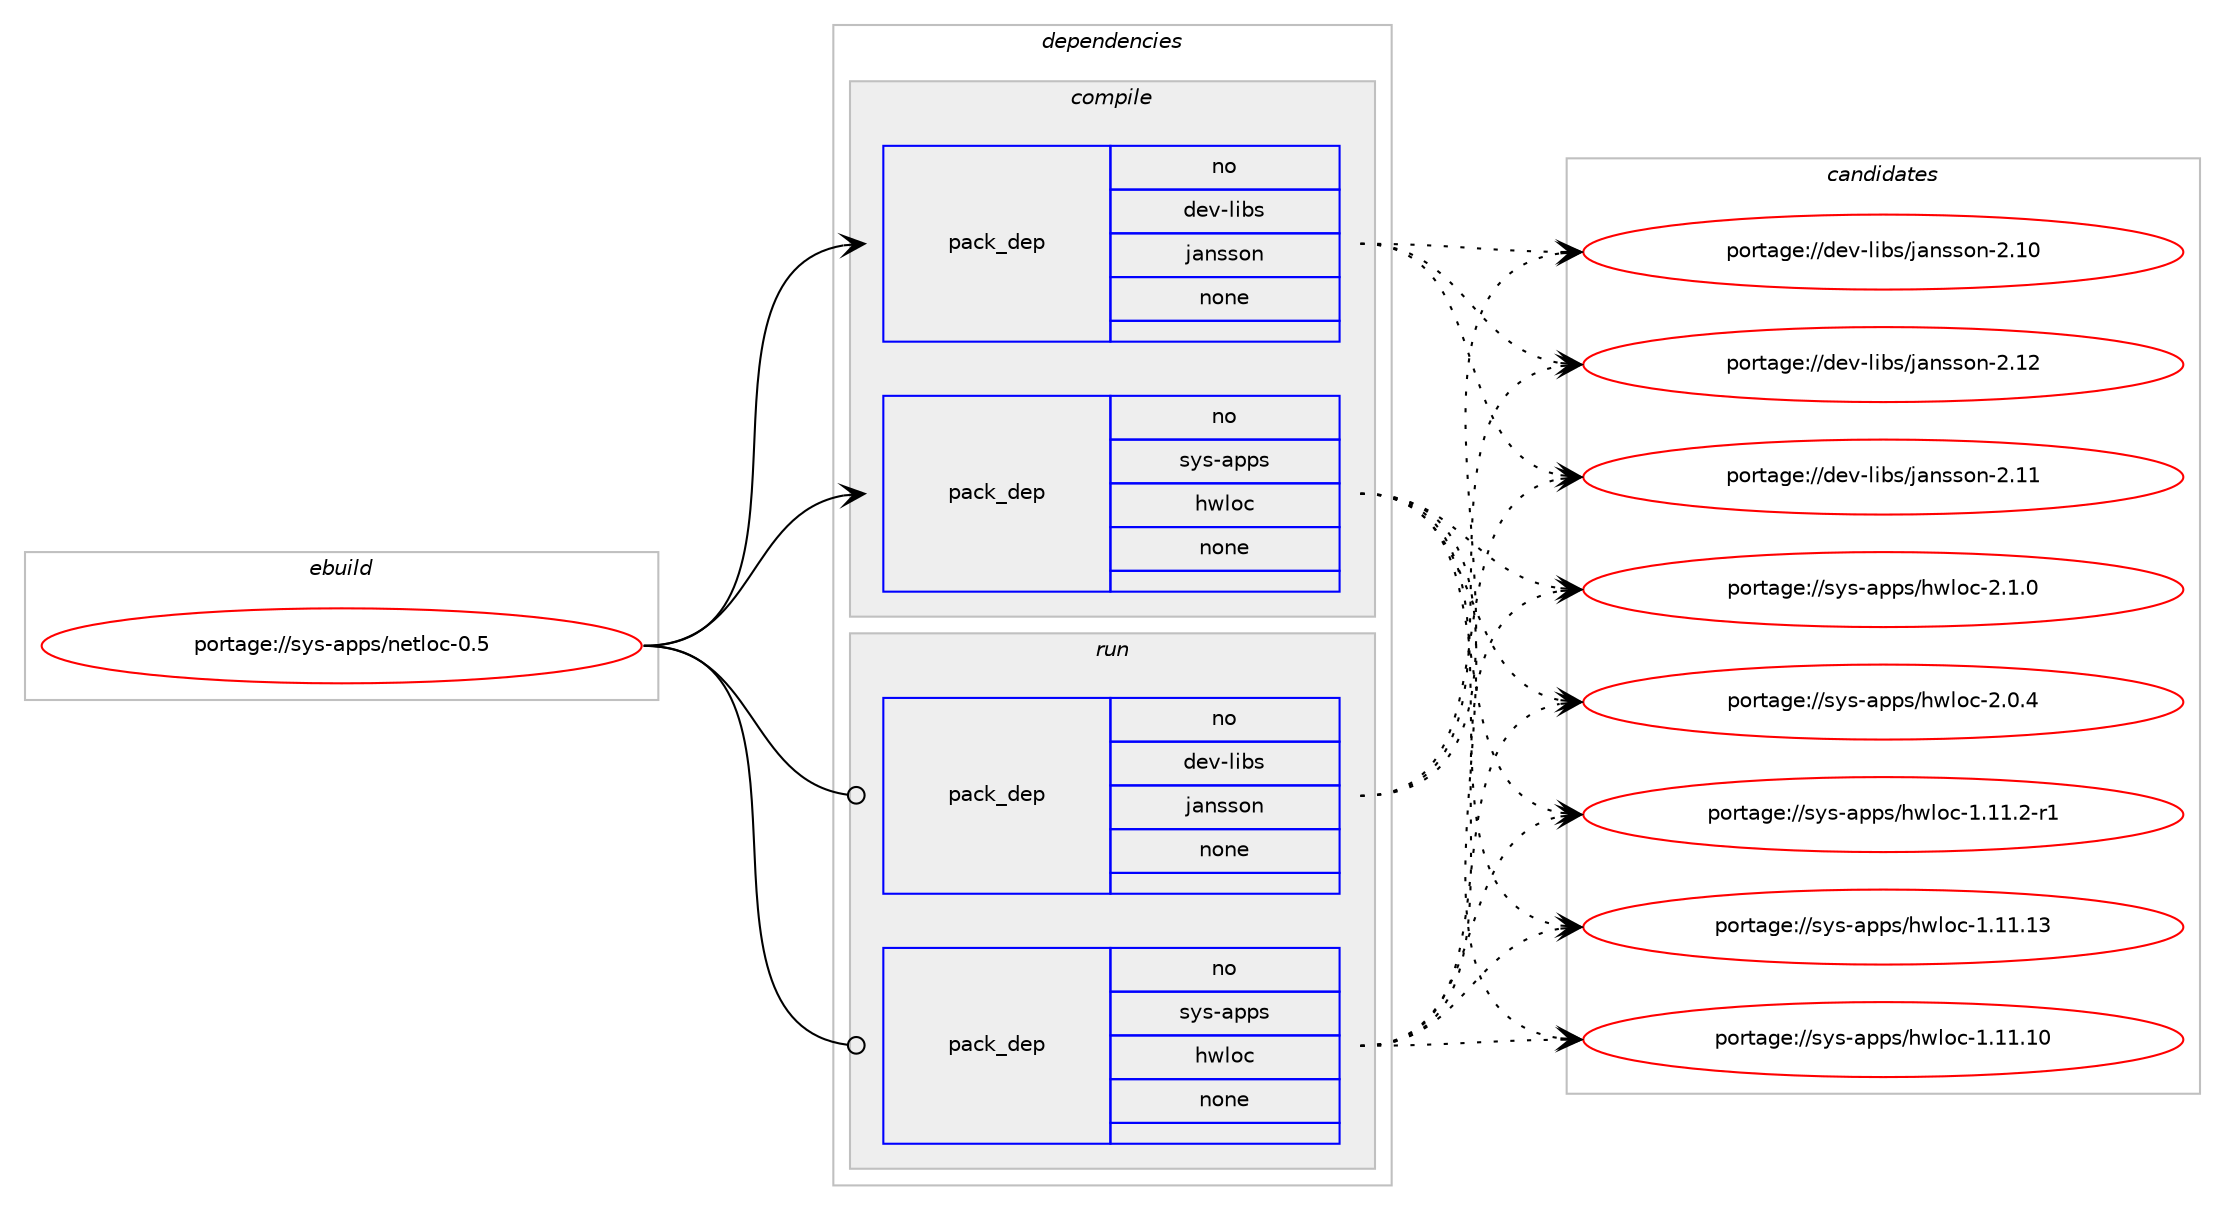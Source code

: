digraph prolog {

# *************
# Graph options
# *************

newrank=true;
concentrate=true;
compound=true;
graph [rankdir=LR,fontname=Helvetica,fontsize=10,ranksep=1.5];#, ranksep=2.5, nodesep=0.2];
edge  [arrowhead=vee];
node  [fontname=Helvetica,fontsize=10];

# **********
# The ebuild
# **********

subgraph cluster_leftcol {
color=gray;
label=<<i>ebuild</i>>;
id [label="portage://sys-apps/netloc-0.5", color=red, width=4, href="../sys-apps/netloc-0.5.svg"];
}

# ****************
# The dependencies
# ****************

subgraph cluster_midcol {
color=gray;
label=<<i>dependencies</i>>;
subgraph cluster_compile {
fillcolor="#eeeeee";
style=filled;
label=<<i>compile</i>>;
subgraph pack4697 {
dependency6099 [label=<<TABLE BORDER="0" CELLBORDER="1" CELLSPACING="0" CELLPADDING="4" WIDTH="220"><TR><TD ROWSPAN="6" CELLPADDING="30">pack_dep</TD></TR><TR><TD WIDTH="110">no</TD></TR><TR><TD>dev-libs</TD></TR><TR><TD>jansson</TD></TR><TR><TD>none</TD></TR><TR><TD></TD></TR></TABLE>>, shape=none, color=blue];
}
id:e -> dependency6099:w [weight=20,style="solid",arrowhead="vee"];
subgraph pack4698 {
dependency6100 [label=<<TABLE BORDER="0" CELLBORDER="1" CELLSPACING="0" CELLPADDING="4" WIDTH="220"><TR><TD ROWSPAN="6" CELLPADDING="30">pack_dep</TD></TR><TR><TD WIDTH="110">no</TD></TR><TR><TD>sys-apps</TD></TR><TR><TD>hwloc</TD></TR><TR><TD>none</TD></TR><TR><TD></TD></TR></TABLE>>, shape=none, color=blue];
}
id:e -> dependency6100:w [weight=20,style="solid",arrowhead="vee"];
}
subgraph cluster_compileandrun {
fillcolor="#eeeeee";
style=filled;
label=<<i>compile and run</i>>;
}
subgraph cluster_run {
fillcolor="#eeeeee";
style=filled;
label=<<i>run</i>>;
subgraph pack4699 {
dependency6101 [label=<<TABLE BORDER="0" CELLBORDER="1" CELLSPACING="0" CELLPADDING="4" WIDTH="220"><TR><TD ROWSPAN="6" CELLPADDING="30">pack_dep</TD></TR><TR><TD WIDTH="110">no</TD></TR><TR><TD>dev-libs</TD></TR><TR><TD>jansson</TD></TR><TR><TD>none</TD></TR><TR><TD></TD></TR></TABLE>>, shape=none, color=blue];
}
id:e -> dependency6101:w [weight=20,style="solid",arrowhead="odot"];
subgraph pack4700 {
dependency6102 [label=<<TABLE BORDER="0" CELLBORDER="1" CELLSPACING="0" CELLPADDING="4" WIDTH="220"><TR><TD ROWSPAN="6" CELLPADDING="30">pack_dep</TD></TR><TR><TD WIDTH="110">no</TD></TR><TR><TD>sys-apps</TD></TR><TR><TD>hwloc</TD></TR><TR><TD>none</TD></TR><TR><TD></TD></TR></TABLE>>, shape=none, color=blue];
}
id:e -> dependency6102:w [weight=20,style="solid",arrowhead="odot"];
}
}

# **************
# The candidates
# **************

subgraph cluster_choices {
rank=same;
color=gray;
label=<<i>candidates</i>>;

subgraph choice4697 {
color=black;
nodesep=1;
choice100101118451081059811547106971101151151111104550464950 [label="portage://dev-libs/jansson-2.12", color=red, width=4,href="../dev-libs/jansson-2.12.svg"];
choice100101118451081059811547106971101151151111104550464949 [label="portage://dev-libs/jansson-2.11", color=red, width=4,href="../dev-libs/jansson-2.11.svg"];
choice100101118451081059811547106971101151151111104550464948 [label="portage://dev-libs/jansson-2.10", color=red, width=4,href="../dev-libs/jansson-2.10.svg"];
dependency6099:e -> choice100101118451081059811547106971101151151111104550464950:w [style=dotted,weight="100"];
dependency6099:e -> choice100101118451081059811547106971101151151111104550464949:w [style=dotted,weight="100"];
dependency6099:e -> choice100101118451081059811547106971101151151111104550464948:w [style=dotted,weight="100"];
}
subgraph choice4698 {
color=black;
nodesep=1;
choice11512111545971121121154710411910811199455046494648 [label="portage://sys-apps/hwloc-2.1.0", color=red, width=4,href="../sys-apps/hwloc-2.1.0.svg"];
choice11512111545971121121154710411910811199455046484652 [label="portage://sys-apps/hwloc-2.0.4", color=red, width=4,href="../sys-apps/hwloc-2.0.4.svg"];
choice11512111545971121121154710411910811199454946494946504511449 [label="portage://sys-apps/hwloc-1.11.2-r1", color=red, width=4,href="../sys-apps/hwloc-1.11.2-r1.svg"];
choice115121115459711211211547104119108111994549464949464951 [label="portage://sys-apps/hwloc-1.11.13", color=red, width=4,href="../sys-apps/hwloc-1.11.13.svg"];
choice115121115459711211211547104119108111994549464949464948 [label="portage://sys-apps/hwloc-1.11.10", color=red, width=4,href="../sys-apps/hwloc-1.11.10.svg"];
dependency6100:e -> choice11512111545971121121154710411910811199455046494648:w [style=dotted,weight="100"];
dependency6100:e -> choice11512111545971121121154710411910811199455046484652:w [style=dotted,weight="100"];
dependency6100:e -> choice11512111545971121121154710411910811199454946494946504511449:w [style=dotted,weight="100"];
dependency6100:e -> choice115121115459711211211547104119108111994549464949464951:w [style=dotted,weight="100"];
dependency6100:e -> choice115121115459711211211547104119108111994549464949464948:w [style=dotted,weight="100"];
}
subgraph choice4699 {
color=black;
nodesep=1;
choice100101118451081059811547106971101151151111104550464950 [label="portage://dev-libs/jansson-2.12", color=red, width=4,href="../dev-libs/jansson-2.12.svg"];
choice100101118451081059811547106971101151151111104550464949 [label="portage://dev-libs/jansson-2.11", color=red, width=4,href="../dev-libs/jansson-2.11.svg"];
choice100101118451081059811547106971101151151111104550464948 [label="portage://dev-libs/jansson-2.10", color=red, width=4,href="../dev-libs/jansson-2.10.svg"];
dependency6101:e -> choice100101118451081059811547106971101151151111104550464950:w [style=dotted,weight="100"];
dependency6101:e -> choice100101118451081059811547106971101151151111104550464949:w [style=dotted,weight="100"];
dependency6101:e -> choice100101118451081059811547106971101151151111104550464948:w [style=dotted,weight="100"];
}
subgraph choice4700 {
color=black;
nodesep=1;
choice11512111545971121121154710411910811199455046494648 [label="portage://sys-apps/hwloc-2.1.0", color=red, width=4,href="../sys-apps/hwloc-2.1.0.svg"];
choice11512111545971121121154710411910811199455046484652 [label="portage://sys-apps/hwloc-2.0.4", color=red, width=4,href="../sys-apps/hwloc-2.0.4.svg"];
choice11512111545971121121154710411910811199454946494946504511449 [label="portage://sys-apps/hwloc-1.11.2-r1", color=red, width=4,href="../sys-apps/hwloc-1.11.2-r1.svg"];
choice115121115459711211211547104119108111994549464949464951 [label="portage://sys-apps/hwloc-1.11.13", color=red, width=4,href="../sys-apps/hwloc-1.11.13.svg"];
choice115121115459711211211547104119108111994549464949464948 [label="portage://sys-apps/hwloc-1.11.10", color=red, width=4,href="../sys-apps/hwloc-1.11.10.svg"];
dependency6102:e -> choice11512111545971121121154710411910811199455046494648:w [style=dotted,weight="100"];
dependency6102:e -> choice11512111545971121121154710411910811199455046484652:w [style=dotted,weight="100"];
dependency6102:e -> choice11512111545971121121154710411910811199454946494946504511449:w [style=dotted,weight="100"];
dependency6102:e -> choice115121115459711211211547104119108111994549464949464951:w [style=dotted,weight="100"];
dependency6102:e -> choice115121115459711211211547104119108111994549464949464948:w [style=dotted,weight="100"];
}
}

}

